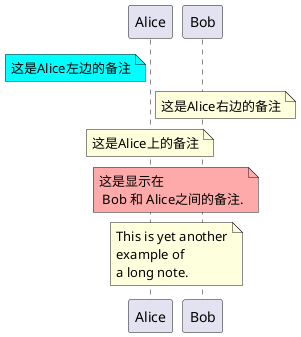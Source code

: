 @startuml
'可以使用 note left of， note right of 或 note over 在节点 (participant) 的相对位置放置注释。
'还可以通过修改背景色来高亮显示注释。
'以及使用关键字 end note 来添加多行注释。

participant Alice
participant Bob

note left of Alice #aqua
这是Alice左边的备注
end note

note right of Alice: 这是Alice右边的备注

note over Alice: 这是Alice上的备注

note over Alice, Bob #FFAAAA: 这是显示在\n Bob 和 Alice之间的备注.

note over Bob, Alice
This is yet another
example of
a long note.
end note

@enduml